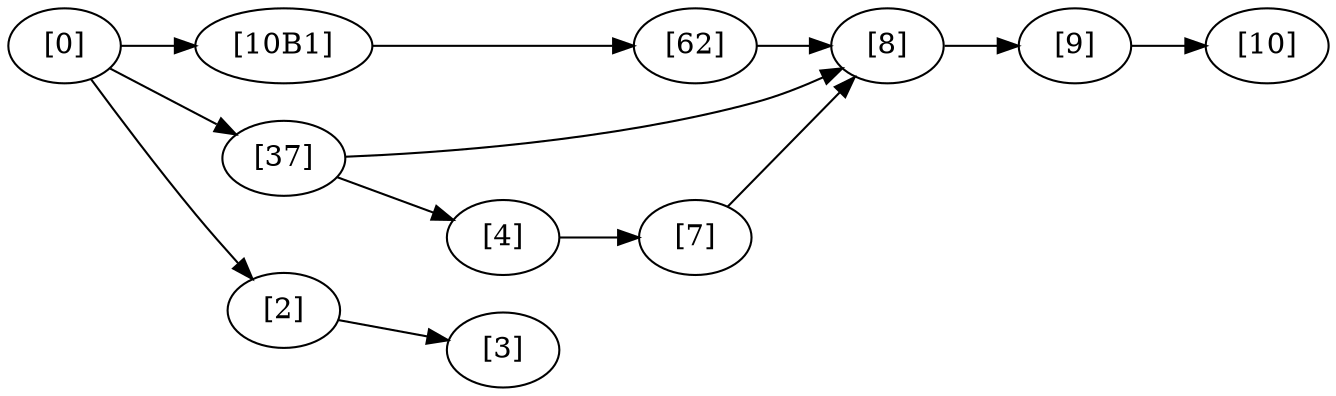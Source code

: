 digraph{
rankdir=LR;

node[group=main];
"[0]"; "[10B1]"; "[62]"; "[8]"; "[9]";
node[group=""];

"[0]"->"[37]";
"[37]"->"[4]";
"[37]"->"[8]";
"[8]"->"[9]";
"[9]"->"[10]";
"[62]"->"[8]";
"[0]"->"[10B1]";
"[10B1]"->"[62]";
"[0]"->"[2]";
"[2]"->"[3]";
"[7]"->"[8]";
"[4]"->"[7]";
}
